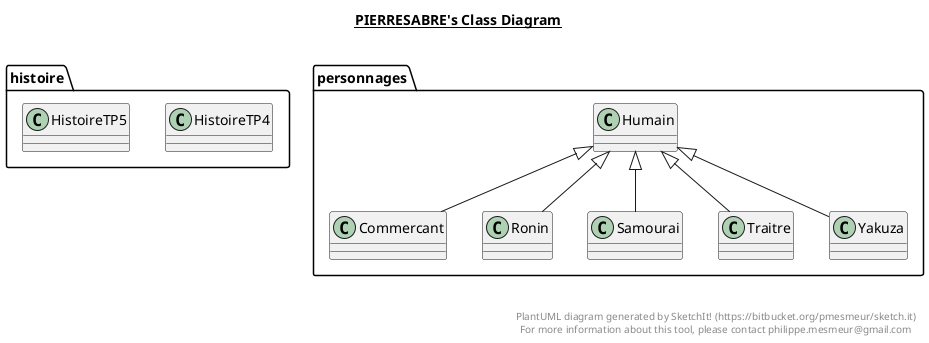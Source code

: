 @startuml

title __PIERRESABRE's Class Diagram__\n

  namespace histoire {
    class histoire.HistoireTP4 {
    }
  }
  

  namespace histoire {
    class histoire.HistoireTP5 {
    }
  }
  

  namespace personnages {
    class personnages.Commercant {
    }
  }
  

  namespace personnages {
    class personnages.Humain {
    }
  }
  

  namespace personnages {
    class personnages.Ronin {
    }
  }
  

  namespace personnages {
    class personnages.Samourai {
    }
  }
  

  namespace personnages {
    class personnages.Traitre {
    }
  }
  

  namespace personnages {
    class personnages.Yakuza {
    }
  }
  

  personnages.Commercant -up-|> personnages.Humain
  personnages.Ronin -up-|> personnages.Humain
  personnages.Samourai -up-|> personnages.Humain
  personnages.Traitre -up-|> personnages.Humain
  personnages.Yakuza -up-|> personnages.Humain


right footer


PlantUML diagram generated by SketchIt! (https://bitbucket.org/pmesmeur/sketch.it)
For more information about this tool, please contact philippe.mesmeur@gmail.com
endfooter

@enduml

